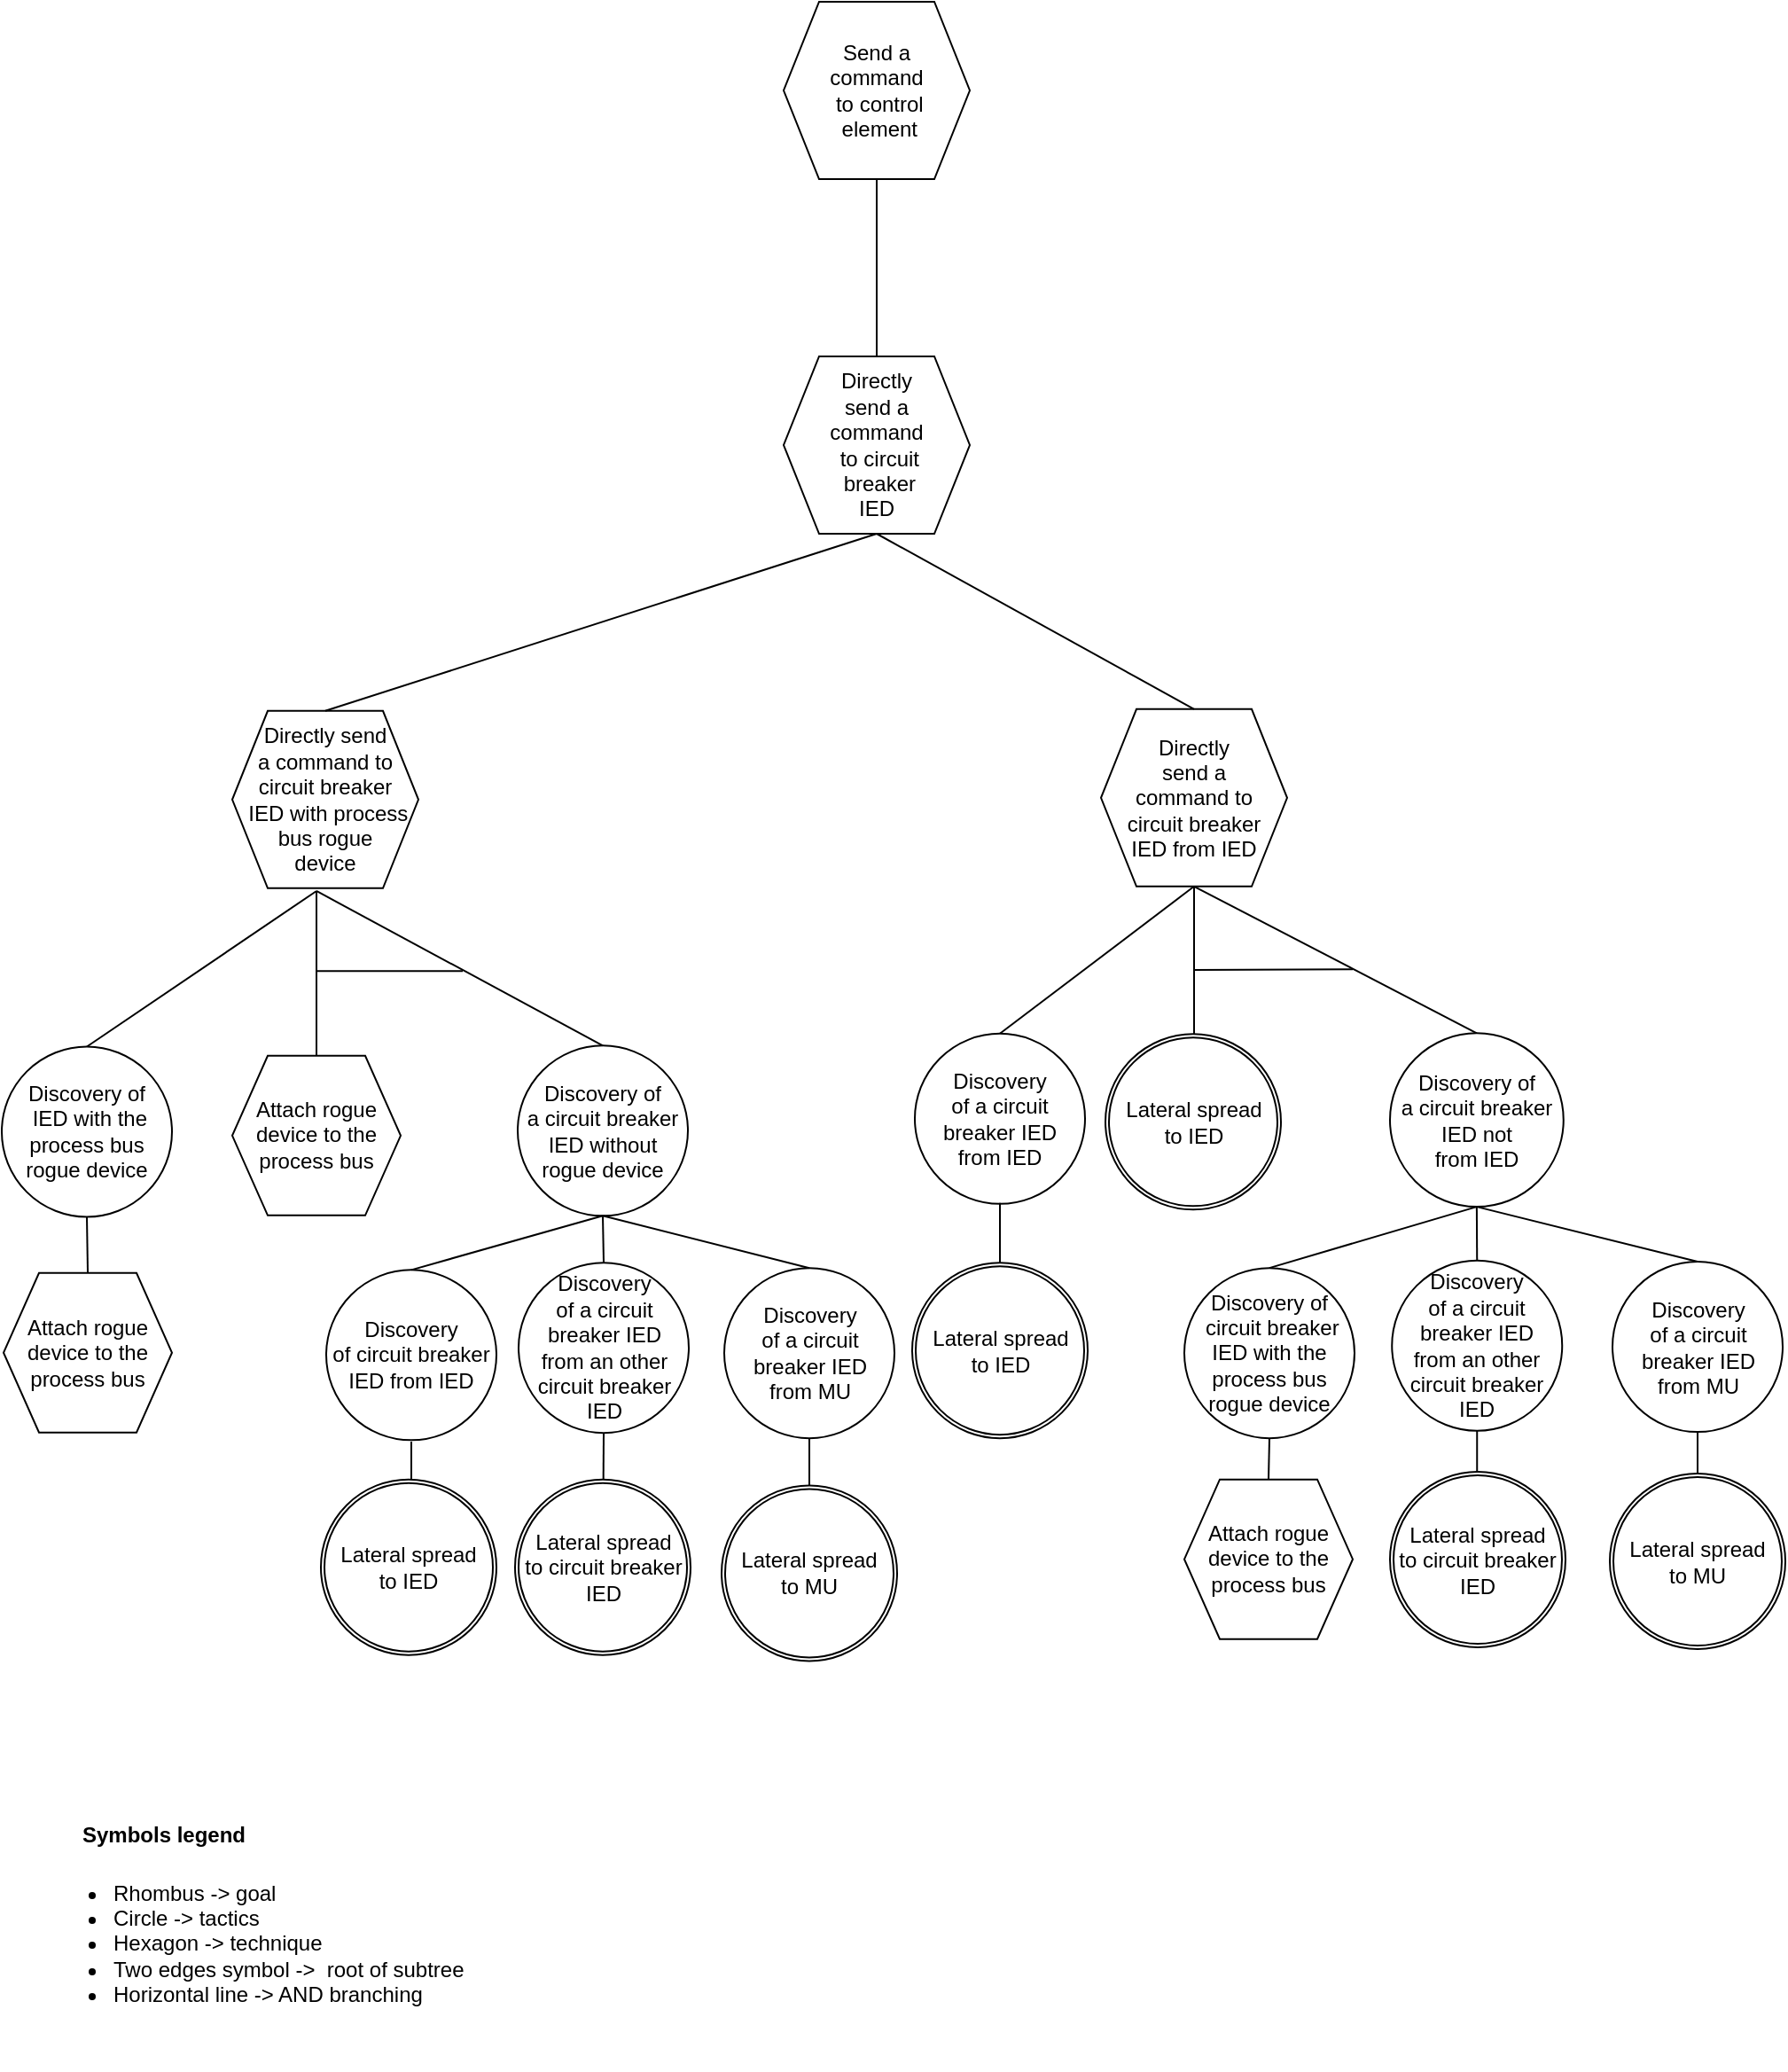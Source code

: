 <mxfile version="16.1.2" type="device"><diagram id="xbHYeiGO_CIbIeRIyyaW" name="Page-1"><mxGraphModel dx="572" dy="2005" grid="1" gridSize="10" guides="1" tooltips="1" connect="1" arrows="1" fold="1" page="1" pageScale="1" pageWidth="850" pageHeight="1100" math="0" shadow="0"><root><mxCell id="0"/><mxCell id="1" parent="0"/><mxCell id="wkG5_CU37ZLFnjXLYzD5-3" value="" style="endArrow=none;html=1;rounded=0;exitX=0.5;exitY=0;exitDx=0;exitDy=0;entryX=0.5;entryY=1;entryDx=0;entryDy=0;" parent="1" source="wkG5_CU37ZLFnjXLYzD5-10" target="wkG5_CU37ZLFnjXLYzD5-7" edge="1"><mxGeometry width="50" height="50" relative="1" as="geometry"><mxPoint x="-197.25" y="127.5" as="sourcePoint"/><mxPoint x="298" y="70" as="targetPoint"/><Array as="points"/></mxGeometry></mxCell><mxCell id="wkG5_CU37ZLFnjXLYzD5-7" value="&lt;span style=&quot;font-family: &amp;#34;helvetica&amp;#34;&quot;&gt;Send a&lt;/span&gt;&lt;br style=&quot;font-family: &amp;#34;helvetica&amp;#34;&quot;&gt;&lt;span style=&quot;font-family: &amp;#34;helvetica&amp;#34;&quot;&gt;command&lt;/span&gt;&lt;br style=&quot;font-family: &amp;#34;helvetica&amp;#34;&quot;&gt;&lt;span style=&quot;font-family: &amp;#34;helvetica&amp;#34;&quot;&gt;&amp;nbsp;to control&lt;/span&gt;&lt;br style=&quot;font-family: &amp;#34;helvetica&amp;#34;&quot;&gt;&lt;span style=&quot;font-family: &amp;#34;helvetica&amp;#34;&quot;&gt;&amp;nbsp;element&lt;/span&gt;" style="shape=hexagon;perimeter=hexagonPerimeter2;whiteSpace=wrap;html=1;fixedSize=1;" parent="1" vertex="1"><mxGeometry x="1470" y="-40" width="105" height="100" as="geometry"/></mxCell><mxCell id="wkG5_CU37ZLFnjXLYzD5-10" value="Directly&lt;br&gt;send a&lt;br&gt;command&lt;br&gt;&amp;nbsp;to circuit &lt;br&gt;&amp;nbsp;breaker&lt;br&gt;IED" style="shape=hexagon;perimeter=hexagonPerimeter2;whiteSpace=wrap;html=1;fixedSize=1;" parent="1" vertex="1"><mxGeometry x="1470" y="160.0" width="105" height="100" as="geometry"/></mxCell><mxCell id="A3K8B1xX85LwOK0DyzmP-1" value="&lt;font style=&quot;font-size: 12px&quot;&gt;Symbols legend&lt;/font&gt;" style="text;strokeColor=none;fillColor=none;html=1;fontSize=24;fontStyle=1;verticalAlign=middle;align=center;" parent="1" vertex="1"><mxGeometry x="1070" y="970.0" width="100" height="40" as="geometry"/></mxCell><mxCell id="A3K8B1xX85LwOK0DyzmP-2" value="&lt;ul&gt;&lt;li&gt;&lt;span&gt;Rhombus -&amp;gt; goal&lt;/span&gt;&lt;/li&gt;&lt;li&gt;&lt;span&gt;Circle -&amp;gt; tactics&lt;/span&gt;&lt;br&gt;&lt;/li&gt;&lt;li&gt;Hexagon -&amp;gt; technique&lt;/li&gt;&lt;li&gt;Two edges symbol -&amp;gt;&amp;nbsp; root of subtree&amp;nbsp;&lt;/li&gt;&lt;li&gt;Horizontal line -&amp;gt; AND branching&lt;/li&gt;&lt;/ul&gt;" style="text;strokeColor=none;fillColor=none;html=1;whiteSpace=wrap;verticalAlign=middle;overflow=hidden;fontSize=12;" parent="1" vertex="1"><mxGeometry x="1050" y="984.34" width="256" height="141.66" as="geometry"/></mxCell><mxCell id="SHvtu495LuJL_pqycYQE-24" value="" style="endArrow=none;html=1;rounded=0;entryX=0.5;entryY=0;entryDx=0;entryDy=0;exitX=0.5;exitY=1;exitDx=0;exitDy=0;" parent="1" source="LZbwzX13tQkmF7auQUtu-51" target="O24KiBHbzsjBn8kWaOKx-2" edge="1"><mxGeometry width="50" height="50" relative="1" as="geometry"><mxPoint x="1516" y="465.0" as="sourcePoint"/><mxPoint x="1259.25" y="431.5" as="targetPoint"/><Array as="points"/></mxGeometry></mxCell><mxCell id="O24KiBHbzsjBn8kWaOKx-2" value="Discovery&lt;br&gt;of a circuit breaker IED &lt;br&gt;from IED" style="ellipse;whiteSpace=wrap;html=1;aspect=fixed;" parent="1" vertex="1"><mxGeometry x="1544" y="541.91" width="96" height="96" as="geometry"/></mxCell><mxCell id="LZbwzX13tQkmF7auQUtu-51" value="Directly&lt;br&gt;send a&lt;br&gt;command to&lt;br&gt;circuit breaker&lt;br&gt;IED from IED" style="shape=hexagon;perimeter=hexagonPerimeter2;whiteSpace=wrap;html=1;fixedSize=1;" parent="1" vertex="1"><mxGeometry x="1649" y="358.91" width="105" height="100" as="geometry"/></mxCell><mxCell id="LZbwzX13tQkmF7auQUtu-53" value="" style="endArrow=none;html=1;rounded=0;entryX=0.5;entryY=0;entryDx=0;entryDy=0;exitX=0.5;exitY=1;exitDx=0;exitDy=0;fontStyle=1" parent="1" source="wkG5_CU37ZLFnjXLYzD5-10" target="LZbwzX13tQkmF7auQUtu-51" edge="1"><mxGeometry width="50" height="50" relative="1" as="geometry"><mxPoint x="1707" y="267.25" as="sourcePoint"/><mxPoint x="1592.5" y="297.25" as="targetPoint"/></mxGeometry></mxCell><mxCell id="LZbwzX13tQkmF7auQUtu-72" value="" style="endArrow=none;html=1;rounded=0;entryX=0.5;entryY=0;entryDx=0;entryDy=0;exitX=0.5;exitY=1;exitDx=0;exitDy=0;" parent="1" source="LZbwzX13tQkmF7auQUtu-51" edge="1"><mxGeometry width="50" height="50" relative="1" as="geometry"><mxPoint x="1216" y="479.59" as="sourcePoint"/><mxPoint x="1701.5" y="552.82" as="targetPoint"/></mxGeometry></mxCell><mxCell id="LZbwzX13tQkmF7auQUtu-73" value="" style="endArrow=none;html=1;rounded=0;exitX=0.5;exitY=1;exitDx=0;exitDy=0;entryX=0.5;entryY=0;entryDx=0;entryDy=0;" parent="1" source="LZbwzX13tQkmF7auQUtu-51" target="LZbwzX13tQkmF7auQUtu-78" edge="1"><mxGeometry width="50" height="50" relative="1" as="geometry"><mxPoint x="1216" y="479.59" as="sourcePoint"/><mxPoint x="1813.5" y="541.05" as="targetPoint"/></mxGeometry></mxCell><mxCell id="LZbwzX13tQkmF7auQUtu-74" value="Attach rogue device to the process bus" style="shape=hexagon;perimeter=hexagonPerimeter2;whiteSpace=wrap;html=1;fixedSize=1;" parent="1" vertex="1"><mxGeometry x="1696" y="793.34" width="95" height="90" as="geometry"/></mxCell><mxCell id="LZbwzX13tQkmF7auQUtu-75" value="Discovery of&lt;br&gt;&amp;nbsp;circuit breaker &lt;br&gt;IED with the process bus rogue device" style="ellipse;whiteSpace=wrap;html=1;aspect=fixed;" parent="1" vertex="1"><mxGeometry x="1696" y="674.08" width="96" height="96" as="geometry"/></mxCell><mxCell id="LZbwzX13tQkmF7auQUtu-76" value="" style="endArrow=none;html=1;rounded=0;entryX=0.5;entryY=0;entryDx=0;entryDy=0;exitX=0.5;exitY=1;exitDx=0;exitDy=0;" parent="1" source="LZbwzX13tQkmF7auQUtu-75" target="LZbwzX13tQkmF7auQUtu-74" edge="1"><mxGeometry width="50" height="50" relative="1" as="geometry"><mxPoint x="1708.13" y="713.15" as="sourcePoint"/><mxPoint x="1745.63" y="742.15" as="targetPoint"/></mxGeometry></mxCell><mxCell id="LZbwzX13tQkmF7auQUtu-77" value="" style="endArrow=none;html=1;rounded=0;" parent="1" edge="1"><mxGeometry width="50" height="50" relative="1" as="geometry"><mxPoint x="1701.5" y="505.97" as="sourcePoint"/><mxPoint x="1791" y="505.66" as="targetPoint"/></mxGeometry></mxCell><mxCell id="LZbwzX13tQkmF7auQUtu-78" value="Discovery of&lt;br&gt;a circuit breaker IED not &lt;br&gt;from IED" style="ellipse;whiteSpace=wrap;html=1;aspect=fixed;" parent="1" vertex="1"><mxGeometry x="1812" y="541.67" width="97.88" height="97.88" as="geometry"/></mxCell><mxCell id="LZbwzX13tQkmF7auQUtu-79" value="" style="endArrow=none;html=1;rounded=0;exitX=0.5;exitY=0;exitDx=0;exitDy=0;entryX=0.5;entryY=1;entryDx=0;entryDy=0;" parent="1" source="LZbwzX13tQkmF7auQUtu-75" target="LZbwzX13tQkmF7auQUtu-78" edge="1"><mxGeometry width="50" height="50" relative="1" as="geometry"><mxPoint x="1648" y="711.19" as="sourcePoint"/><mxPoint x="1767.06" y="672.07" as="targetPoint"/><Array as="points"/></mxGeometry></mxCell><mxCell id="j7B5tyn3Clt2UNp_cxtj-67" value="" style="endArrow=none;html=1;rounded=0;exitX=0.5;exitY=1;exitDx=0;exitDy=0;entryX=0.5;entryY=0;entryDx=0;entryDy=0;" parent="1" source="j7B5tyn3Clt2UNp_cxtj-68" edge="1"><mxGeometry width="50" height="50" relative="1" as="geometry"><mxPoint x="1761.12" y="507.88" as="sourcePoint"/><mxPoint x="1861.12" y="789.0" as="targetPoint"/></mxGeometry></mxCell><mxCell id="j7B5tyn3Clt2UNp_cxtj-68" value="Discovery&lt;br&gt;of a circuit breaker IED &lt;br&gt;from an other circuit breaker IED" style="ellipse;whiteSpace=wrap;html=1;aspect=fixed;" parent="1" vertex="1"><mxGeometry x="1813.12" y="669.88" width="96" height="96" as="geometry"/></mxCell><mxCell id="j7B5tyn3Clt2UNp_cxtj-73" value="" style="endArrow=none;html=1;rounded=0;startArrow=none;entryX=0.5;entryY=0;entryDx=0;entryDy=0;exitX=0.5;exitY=1;exitDx=0;exitDy=0;" parent="1" source="LZbwzX13tQkmF7auQUtu-78" target="j7B5tyn3Clt2UNp_cxtj-68" edge="1"><mxGeometry width="50" height="50" relative="1" as="geometry"><mxPoint x="1861" y="665.32" as="sourcePoint"/><mxPoint x="1764" y="702.74" as="targetPoint"/><Array as="points"/></mxGeometry></mxCell><mxCell id="j7B5tyn3Clt2UNp_cxtj-79" value="" style="endArrow=none;html=1;rounded=0;exitX=0.5;exitY=1;exitDx=0;exitDy=0;entryX=0.5;entryY=0;entryDx=0;entryDy=0;" parent="1" source="j7B5tyn3Clt2UNp_cxtj-80" target="rM_Vll5B5-LiN2aD_D-j-14" edge="1"><mxGeometry width="50" height="50" relative="1" as="geometry"><mxPoint x="2092.5" y="791.64" as="sourcePoint"/><mxPoint x="1985.5" y="795.65" as="targetPoint"/></mxGeometry></mxCell><mxCell id="j7B5tyn3Clt2UNp_cxtj-80" value="Discovery&lt;br&gt;of a circuit breaker IED &lt;br&gt;from MU" style="ellipse;whiteSpace=wrap;html=1;aspect=fixed;" parent="1" vertex="1"><mxGeometry x="1937.5" y="670.53" width="96" height="96" as="geometry"/></mxCell><mxCell id="j7B5tyn3Clt2UNp_cxtj-85" value="" style="endArrow=none;html=1;rounded=0;startArrow=none;entryX=0.5;entryY=0;entryDx=0;entryDy=0;exitX=0.5;exitY=1;exitDx=0;exitDy=0;" parent="1" source="LZbwzX13tQkmF7auQUtu-78" target="j7B5tyn3Clt2UNp_cxtj-80" edge="1"><mxGeometry width="50" height="50" relative="1" as="geometry"><mxPoint x="1821" y="622.4" as="sourcePoint"/><mxPoint x="1886" y="700.88" as="targetPoint"/><Array as="points"/></mxGeometry></mxCell><mxCell id="QGp9XaP25laJaX3uKuXU-4" value="Directly send &lt;br&gt;a command to &lt;br&gt;circuit breaker &lt;br&gt;&amp;nbsp;IED with process &lt;br&gt;bus rogue &lt;br&gt;device" style="shape=hexagon;perimeter=hexagonPerimeter2;whiteSpace=wrap;html=1;fixedSize=1;" parent="1" vertex="1"><mxGeometry x="1159" y="359.91" width="105" height="100" as="geometry"/></mxCell><mxCell id="QGp9XaP25laJaX3uKuXU-23" value="" style="endArrow=none;html=1;rounded=0;entryX=0.5;entryY=0;entryDx=0;entryDy=0;exitX=0.5;exitY=1;exitDx=0;exitDy=0;fontStyle=1" parent="1" source="wkG5_CU37ZLFnjXLYzD5-10" target="QGp9XaP25laJaX3uKuXU-4" edge="1"><mxGeometry width="50" height="50" relative="1" as="geometry"><mxPoint x="1967" y="258.63" as="sourcePoint"/><mxPoint x="1608" y="293.04" as="targetPoint"/></mxGeometry></mxCell><mxCell id="QGp9XaP25laJaX3uKuXU-24" value="" style="endArrow=none;html=1;rounded=0;fontStyle=1;entryX=0.5;entryY=0;entryDx=0;entryDy=0;exitX=0.5;exitY=1;exitDx=0;exitDy=0;" parent="1" target="QGp9XaP25laJaX3uKuXU-26" edge="1"><mxGeometry width="50" height="50" relative="1" as="geometry"><mxPoint x="1206.5" y="461.49" as="sourcePoint"/><mxPoint x="1315" y="367.49" as="targetPoint"/></mxGeometry></mxCell><mxCell id="QGp9XaP25laJaX3uKuXU-25" value="Attach rogue device to the process bus" style="shape=hexagon;perimeter=hexagonPerimeter2;whiteSpace=wrap;html=1;fixedSize=1;" parent="1" vertex="1"><mxGeometry x="1030" y="676.88" width="95" height="90" as="geometry"/></mxCell><mxCell id="QGp9XaP25laJaX3uKuXU-26" value="Discovery of&lt;br&gt;&amp;nbsp;IED with the process bus rogue device" style="ellipse;whiteSpace=wrap;html=1;aspect=fixed;" parent="1" vertex="1"><mxGeometry x="1029" y="549.24" width="96" height="96" as="geometry"/></mxCell><mxCell id="QGp9XaP25laJaX3uKuXU-27" value="" style="endArrow=none;html=1;rounded=0;entryX=0.5;entryY=0;entryDx=0;entryDy=0;exitX=0.5;exitY=1;exitDx=0;exitDy=0;" parent="1" source="QGp9XaP25laJaX3uKuXU-26" target="QGp9XaP25laJaX3uKuXU-25" edge="1"><mxGeometry width="50" height="50" relative="1" as="geometry"><mxPoint x="1148" y="725.35" as="sourcePoint"/><mxPoint x="1148" y="738.35" as="targetPoint"/></mxGeometry></mxCell><mxCell id="QGp9XaP25laJaX3uKuXU-30" value="Discovery of&lt;br&gt;a circuit breaker IED without rogue device" style="ellipse;whiteSpace=wrap;html=1;aspect=fixed;" parent="1" vertex="1"><mxGeometry x="1320" y="548.66" width="96" height="96" as="geometry"/></mxCell><mxCell id="QGp9XaP25laJaX3uKuXU-31" value="" style="endArrow=none;html=1;rounded=0;exitX=0.5;exitY=1;exitDx=0;exitDy=0;entryX=0.5;entryY=0;entryDx=0;entryDy=0;" parent="1" target="QGp9XaP25laJaX3uKuXU-30" edge="1"><mxGeometry width="50" height="50" relative="1" as="geometry"><mxPoint x="1206.5" y="461.49" as="sourcePoint"/><mxPoint x="1391" y="517.49" as="targetPoint"/></mxGeometry></mxCell><mxCell id="QGp9XaP25laJaX3uKuXU-37" value="Attach rogue device to the process bus" style="shape=hexagon;perimeter=hexagonPerimeter2;whiteSpace=wrap;html=1;fixedSize=1;" parent="1" vertex="1"><mxGeometry x="1159" y="554.4" width="95" height="90" as="geometry"/></mxCell><mxCell id="QGp9XaP25laJaX3uKuXU-38" value="" style="endArrow=none;html=1;rounded=0;entryX=0.5;entryY=0;entryDx=0;entryDy=0;exitX=0.5;exitY=1;exitDx=0;exitDy=0;" parent="1" target="QGp9XaP25laJaX3uKuXU-37" edge="1"><mxGeometry width="50" height="50" relative="1" as="geometry"><mxPoint x="1206.5" y="461.49" as="sourcePoint"/><mxPoint x="1227" y="562.48" as="targetPoint"/></mxGeometry></mxCell><mxCell id="QGp9XaP25laJaX3uKuXU-39" value="" style="endArrow=none;html=1;rounded=0;" parent="1" edge="1"><mxGeometry width="50" height="50" relative="1" as="geometry"><mxPoint x="1206" y="506.66" as="sourcePoint"/><mxPoint x="1289" y="506.66" as="targetPoint"/></mxGeometry></mxCell><mxCell id="QGp9XaP25laJaX3uKuXU-45" value="" style="endArrow=none;html=1;rounded=0;entryX=0.5;entryY=0;entryDx=0;entryDy=0;startArrow=none;" parent="1" edge="1"><mxGeometry width="50" height="50" relative="1" as="geometry"><mxPoint x="1260" y="772.05" as="sourcePoint"/><mxPoint x="1260" y="799.55" as="targetPoint"/><Array as="points"/></mxGeometry></mxCell><mxCell id="QGp9XaP25laJaX3uKuXU-47" value="Discovery&lt;br&gt;of circuit breaker IED from IED" style="ellipse;whiteSpace=wrap;html=1;aspect=fixed;" parent="1" vertex="1"><mxGeometry x="1212" y="675.17" width="96" height="96" as="geometry"/></mxCell><mxCell id="QGp9XaP25laJaX3uKuXU-48" value="" style="endArrow=none;html=1;rounded=0;exitX=0.5;exitY=1;exitDx=0;exitDy=0;startArrow=none;entryX=0.5;entryY=0;entryDx=0;entryDy=0;" parent="1" source="QGp9XaP25laJaX3uKuXU-30" target="QGp9XaP25laJaX3uKuXU-47" edge="1"><mxGeometry width="50" height="50" relative="1" as="geometry"><mxPoint x="1379" y="644.88" as="sourcePoint"/><mxPoint x="1381" y="663.45" as="targetPoint"/><Array as="points"/></mxGeometry></mxCell><mxCell id="QGp9XaP25laJaX3uKuXU-49" value="" style="endArrow=none;html=1;rounded=0;exitX=0.5;exitY=1;exitDx=0;exitDy=0;" parent="1" source="QGp9XaP25laJaX3uKuXU-50" target="rM_Vll5B5-LiN2aD_D-j-4" edge="1"><mxGeometry width="50" height="50" relative="1" as="geometry"><mxPoint x="1268.5" y="509.08" as="sourcePoint"/><mxPoint x="1368.5" y="801.6" as="targetPoint"/></mxGeometry></mxCell><mxCell id="QGp9XaP25laJaX3uKuXU-50" value="Discovery&lt;br&gt;of a circuit breaker IED &lt;br&gt;from an other circuit breaker IED" style="ellipse;whiteSpace=wrap;html=1;aspect=fixed;" parent="1" vertex="1"><mxGeometry x="1320.5" y="671.08" width="96" height="96" as="geometry"/></mxCell><mxCell id="QGp9XaP25laJaX3uKuXU-52" value="" style="endArrow=none;html=1;rounded=0;exitX=0.5;exitY=1;exitDx=0;exitDy=0;startArrow=none;entryX=0.5;entryY=0;entryDx=0;entryDy=0;" parent="1" target="QGp9XaP25laJaX3uKuXU-50" edge="1"><mxGeometry width="50" height="50" relative="1" as="geometry"><mxPoint x="1368" y="644.66" as="sourcePoint"/><mxPoint x="1311" y="725.0" as="targetPoint"/><Array as="points"/></mxGeometry></mxCell><mxCell id="QGp9XaP25laJaX3uKuXU-53" value="" style="endArrow=none;html=1;rounded=0;exitX=0.5;exitY=1;exitDx=0;exitDy=0;entryX=0.5;entryY=0;entryDx=0;entryDy=0;" parent="1" source="QGp9XaP25laJaX3uKuXU-54" target="rM_Vll5B5-LiN2aD_D-j-7" edge="1"><mxGeometry width="50" height="50" relative="1" as="geometry"><mxPoint x="1384.5" y="512.08" as="sourcePoint"/><mxPoint x="1459" y="792.71" as="targetPoint"/></mxGeometry></mxCell><mxCell id="QGp9XaP25laJaX3uKuXU-54" value="Discovery&lt;br&gt;of a circuit breaker IED &lt;br&gt;from MU" style="ellipse;whiteSpace=wrap;html=1;aspect=fixed;" parent="1" vertex="1"><mxGeometry x="1436.5" y="674.08" width="96" height="96" as="geometry"/></mxCell><mxCell id="QGp9XaP25laJaX3uKuXU-56" value="" style="endArrow=none;html=1;rounded=0;startArrow=none;entryX=0.5;entryY=0;entryDx=0;entryDy=0;exitX=0.5;exitY=1;exitDx=0;exitDy=0;" parent="1" source="QGp9XaP25laJaX3uKuXU-30" target="QGp9XaP25laJaX3uKuXU-54" edge="1"><mxGeometry width="50" height="50" relative="1" as="geometry"><mxPoint x="1440" y="960.17" as="sourcePoint"/><mxPoint x="1444" y="723.36" as="targetPoint"/><Array as="points"/></mxGeometry></mxCell><mxCell id="rM_Vll5B5-LiN2aD_D-j-1" value="" style="ellipse;whiteSpace=wrap;html=1;aspect=fixed;" parent="1" vertex="1"><mxGeometry x="1209" y="793.34" width="99" height="99" as="geometry"/></mxCell><mxCell id="rM_Vll5B5-LiN2aD_D-j-2" value="Lateral spread&lt;br&gt;to IED" style="ellipse;whiteSpace=wrap;html=1;aspect=fixed;" parent="1" vertex="1"><mxGeometry x="1211" y="795.34" width="95" height="95" as="geometry"/></mxCell><mxCell id="rM_Vll5B5-LiN2aD_D-j-4" value="" style="ellipse;whiteSpace=wrap;html=1;aspect=fixed;" parent="1" vertex="1"><mxGeometry x="1318.5" y="793.34" width="99" height="99" as="geometry"/></mxCell><mxCell id="rM_Vll5B5-LiN2aD_D-j-5" value="Lateral spread&lt;br&gt;to circuit breaker IED" style="ellipse;whiteSpace=wrap;html=1;aspect=fixed;" parent="1" vertex="1"><mxGeometry x="1320.5" y="795.34" width="95" height="95" as="geometry"/></mxCell><mxCell id="rM_Vll5B5-LiN2aD_D-j-6" value="" style="ellipse;whiteSpace=wrap;html=1;aspect=fixed;" parent="1" vertex="1"><mxGeometry x="1435" y="796.7" width="99" height="99" as="geometry"/></mxCell><mxCell id="rM_Vll5B5-LiN2aD_D-j-7" value="Lateral spread&lt;br&gt;to MU" style="ellipse;whiteSpace=wrap;html=1;aspect=fixed;" parent="1" vertex="1"><mxGeometry x="1437" y="798.7" width="95" height="95" as="geometry"/></mxCell><mxCell id="rM_Vll5B5-LiN2aD_D-j-8" value="" style="endArrow=none;html=1;rounded=0;startArrow=none;" parent="1" target="rM_Vll5B5-LiN2aD_D-j-10" edge="1"><mxGeometry width="50" height="50" relative="1" as="geometry"><mxPoint x="1592" y="637.34" as="sourcePoint"/><mxPoint x="1592" y="664.84" as="targetPoint"/><Array as="points"/></mxGeometry></mxCell><mxCell id="rM_Vll5B5-LiN2aD_D-j-9" value="" style="ellipse;whiteSpace=wrap;html=1;aspect=fixed;" parent="1" vertex="1"><mxGeometry x="1542.5" y="671.08" width="99" height="99" as="geometry"/></mxCell><mxCell id="rM_Vll5B5-LiN2aD_D-j-10" value="Lateral spread&lt;br&gt;to IED" style="ellipse;whiteSpace=wrap;html=1;aspect=fixed;" parent="1" vertex="1"><mxGeometry x="1544.5" y="673.08" width="95" height="95" as="geometry"/></mxCell><mxCell id="rM_Vll5B5-LiN2aD_D-j-11" value="" style="ellipse;whiteSpace=wrap;html=1;aspect=fixed;" parent="1" vertex="1"><mxGeometry x="1812" y="789.0" width="99" height="99" as="geometry"/></mxCell><mxCell id="rM_Vll5B5-LiN2aD_D-j-12" value="Lateral spread&lt;br&gt;to circuit breaker IED" style="ellipse;whiteSpace=wrap;html=1;aspect=fixed;" parent="1" vertex="1"><mxGeometry x="1814" y="791.0" width="95" height="95" as="geometry"/></mxCell><mxCell id="rM_Vll5B5-LiN2aD_D-j-13" value="" style="ellipse;whiteSpace=wrap;html=1;aspect=fixed;" parent="1" vertex="1"><mxGeometry x="1936" y="790" width="99" height="99" as="geometry"/></mxCell><mxCell id="rM_Vll5B5-LiN2aD_D-j-14" value="Lateral spread&lt;br&gt;to MU" style="ellipse;whiteSpace=wrap;html=1;aspect=fixed;" parent="1" vertex="1"><mxGeometry x="1938" y="792" width="95" height="95" as="geometry"/></mxCell><mxCell id="XwzC4uM-0kyrwb4MhgXh-2" value="" style="ellipse;whiteSpace=wrap;html=1;aspect=fixed;" parent="1" vertex="1"><mxGeometry x="1651.5" y="542.14" width="99" height="99" as="geometry"/></mxCell><mxCell id="XwzC4uM-0kyrwb4MhgXh-3" value="Lateral spread&lt;br&gt;to IED" style="ellipse;whiteSpace=wrap;html=1;aspect=fixed;" parent="1" vertex="1"><mxGeometry x="1653.5" y="544.14" width="95" height="95" as="geometry"/></mxCell></root></mxGraphModel></diagram></mxfile>